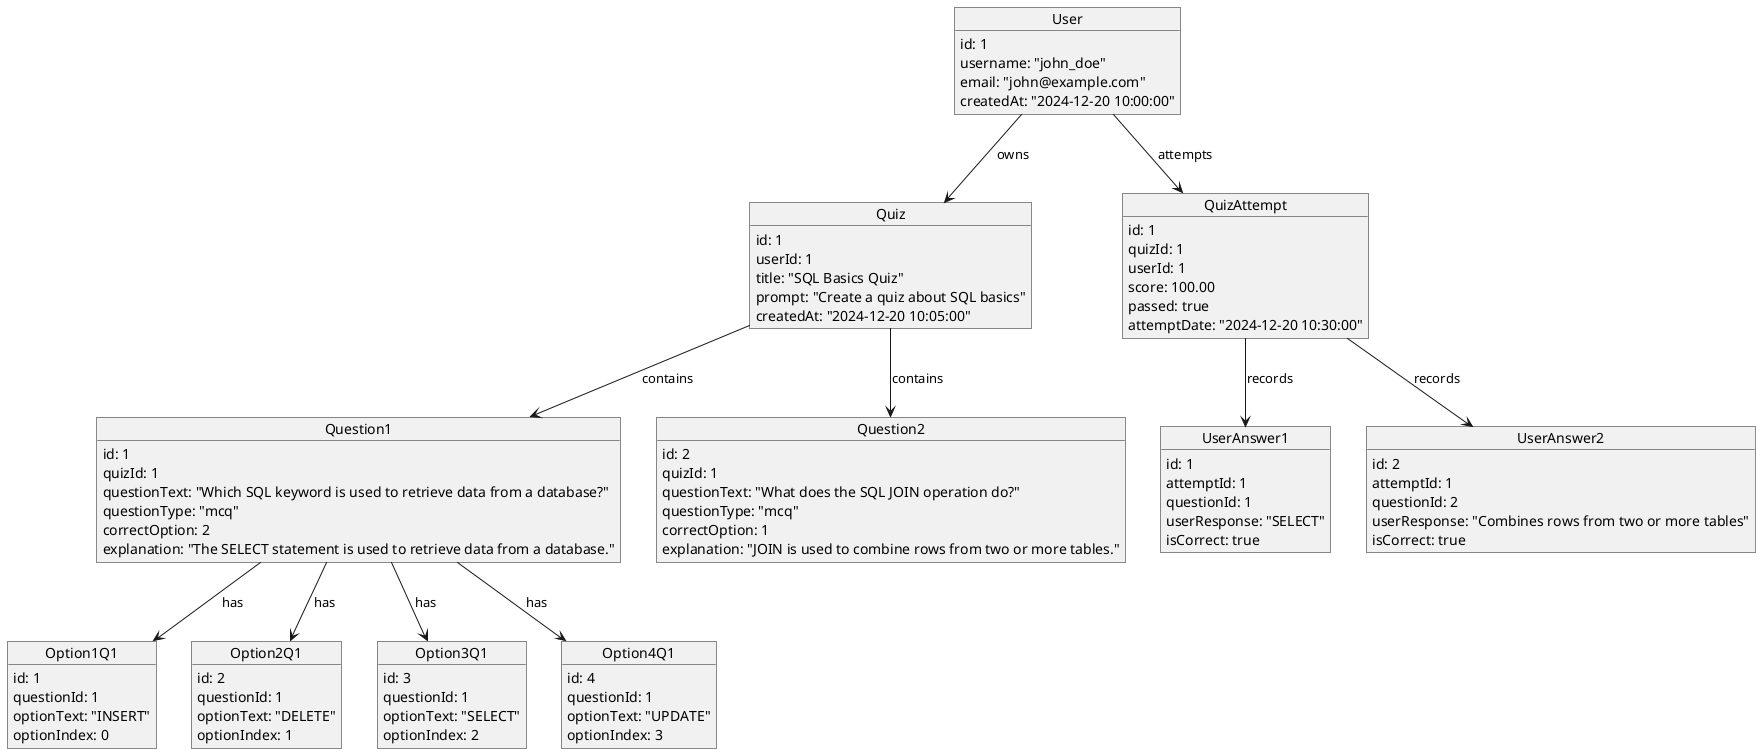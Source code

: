 @startuml
object User {
    id: 1
    username: "john_doe"
    email: "john@example.com"
    createdAt: "2024-12-20 10:00:00"
}

object Quiz {
    id: 1
    userId: 1
    title: "SQL Basics Quiz"
    prompt: "Create a quiz about SQL basics"
    createdAt: "2024-12-20 10:05:00"
}

object Question1 {
    id: 1
    quizId: 1
    questionText: "Which SQL keyword is used to retrieve data from a database?"
    questionType: "mcq"
    correctOption: 2
    explanation: "The SELECT statement is used to retrieve data from a database."
}

object Question2 {
    id: 2
    quizId: 1
    questionText: "What does the SQL JOIN operation do?"
    questionType: "mcq"
    correctOption: 1
    explanation: "JOIN is used to combine rows from two or more tables."
}

object Option1Q1 {
    id: 1
    questionId: 1
    optionText: "INSERT"
    optionIndex: 0
}

object Option2Q1 {
    id: 2
    questionId: 1
    optionText: "DELETE"
    optionIndex: 1
}

object Option3Q1 {
    id: 3
    questionId: 1
    optionText: "SELECT"
    optionIndex: 2
}

object Option4Q1 {
    id: 4
    questionId: 1
    optionText: "UPDATE"
    optionIndex: 3
}

object QuizAttempt {
    id: 1
    quizId: 1
    userId: 1
    score: 100.00
    passed: true
    attemptDate: "2024-12-20 10:30:00"
}

object UserAnswer1 {
    id: 1
    attemptId: 1
    questionId: 1
    userResponse: "SELECT"
    isCorrect: true
}

object UserAnswer2 {
    id: 2
    attemptId: 1
    questionId: 2
    userResponse: "Combines rows from two or more tables"
    isCorrect: true
}

User --> Quiz : owns
Quiz --> Question1 : contains
Quiz --> Question2 : contains
Question1 --> Option1Q1 : has
Question1 --> Option2Q1 : has
Question1 --> Option3Q1 : has
Question1 --> Option4Q1 : has
User --> QuizAttempt : attempts
QuizAttempt --> UserAnswer1 : records
QuizAttempt --> UserAnswer2 : records
@enduml
